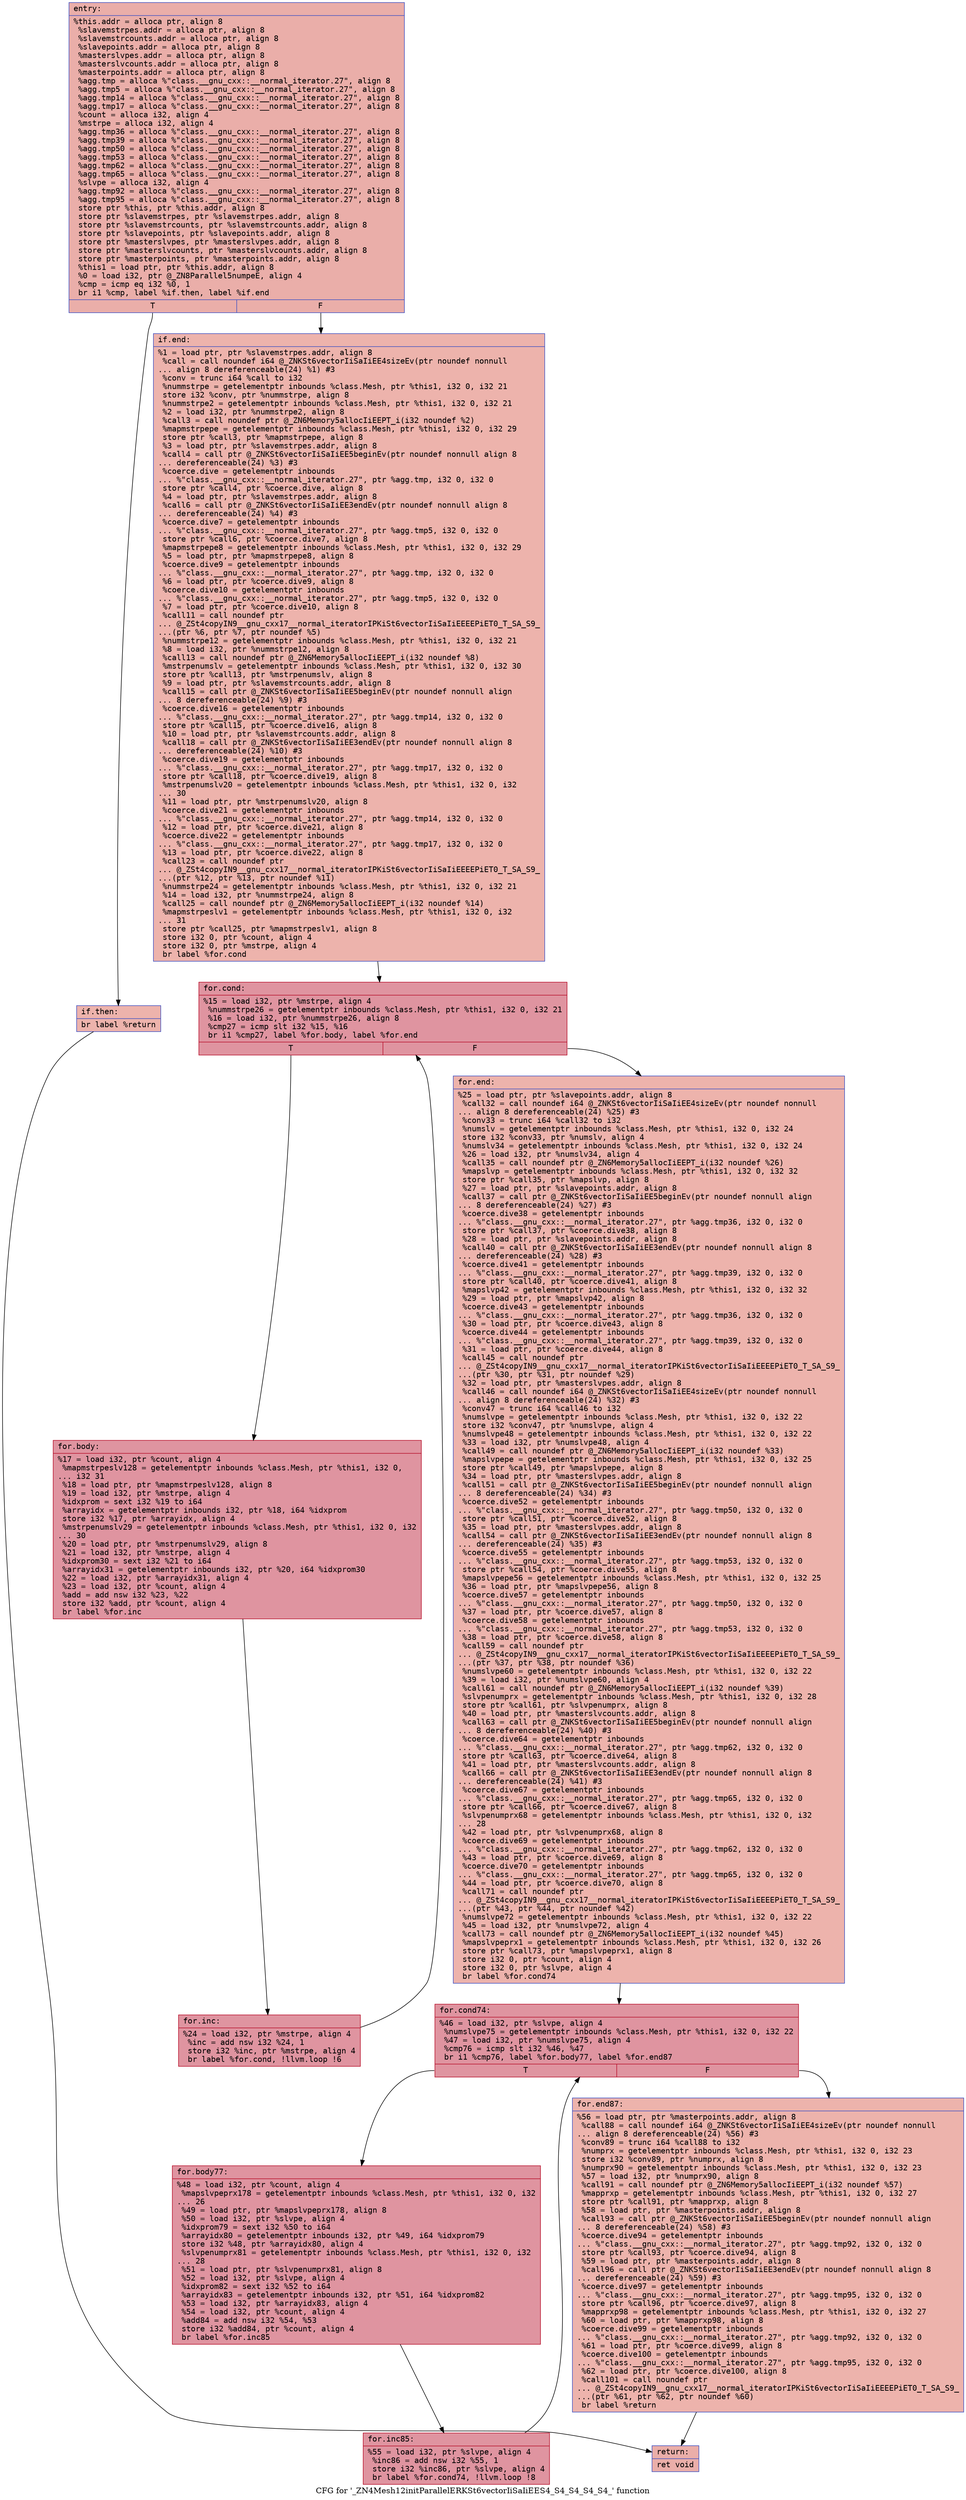 digraph "CFG for '_ZN4Mesh12initParallelERKSt6vectorIiSaIiEES4_S4_S4_S4_S4_' function" {
	label="CFG for '_ZN4Mesh12initParallelERKSt6vectorIiSaIiEES4_S4_S4_S4_S4_' function";

	Node0x56307d615db0 [shape=record,color="#3d50c3ff", style=filled, fillcolor="#d0473d70" fontname="Courier",label="{entry:\l|  %this.addr = alloca ptr, align 8\l  %slavemstrpes.addr = alloca ptr, align 8\l  %slavemstrcounts.addr = alloca ptr, align 8\l  %slavepoints.addr = alloca ptr, align 8\l  %masterslvpes.addr = alloca ptr, align 8\l  %masterslvcounts.addr = alloca ptr, align 8\l  %masterpoints.addr = alloca ptr, align 8\l  %agg.tmp = alloca %\"class.__gnu_cxx::__normal_iterator.27\", align 8\l  %agg.tmp5 = alloca %\"class.__gnu_cxx::__normal_iterator.27\", align 8\l  %agg.tmp14 = alloca %\"class.__gnu_cxx::__normal_iterator.27\", align 8\l  %agg.tmp17 = alloca %\"class.__gnu_cxx::__normal_iterator.27\", align 8\l  %count = alloca i32, align 4\l  %mstrpe = alloca i32, align 4\l  %agg.tmp36 = alloca %\"class.__gnu_cxx::__normal_iterator.27\", align 8\l  %agg.tmp39 = alloca %\"class.__gnu_cxx::__normal_iterator.27\", align 8\l  %agg.tmp50 = alloca %\"class.__gnu_cxx::__normal_iterator.27\", align 8\l  %agg.tmp53 = alloca %\"class.__gnu_cxx::__normal_iterator.27\", align 8\l  %agg.tmp62 = alloca %\"class.__gnu_cxx::__normal_iterator.27\", align 8\l  %agg.tmp65 = alloca %\"class.__gnu_cxx::__normal_iterator.27\", align 8\l  %slvpe = alloca i32, align 4\l  %agg.tmp92 = alloca %\"class.__gnu_cxx::__normal_iterator.27\", align 8\l  %agg.tmp95 = alloca %\"class.__gnu_cxx::__normal_iterator.27\", align 8\l  store ptr %this, ptr %this.addr, align 8\l  store ptr %slavemstrpes, ptr %slavemstrpes.addr, align 8\l  store ptr %slavemstrcounts, ptr %slavemstrcounts.addr, align 8\l  store ptr %slavepoints, ptr %slavepoints.addr, align 8\l  store ptr %masterslvpes, ptr %masterslvpes.addr, align 8\l  store ptr %masterslvcounts, ptr %masterslvcounts.addr, align 8\l  store ptr %masterpoints, ptr %masterpoints.addr, align 8\l  %this1 = load ptr, ptr %this.addr, align 8\l  %0 = load i32, ptr @_ZN8Parallel5numpeE, align 4\l  %cmp = icmp eq i32 %0, 1\l  br i1 %cmp, label %if.then, label %if.end\l|{<s0>T|<s1>F}}"];
	Node0x56307d615db0:s0 -> Node0x56307d615e90[tooltip="entry -> if.then\nProbability 50.00%" ];
	Node0x56307d615db0:s1 -> Node0x56307d617af0[tooltip="entry -> if.end\nProbability 50.00%" ];
	Node0x56307d615e90 [shape=record,color="#3d50c3ff", style=filled, fillcolor="#d6524470" fontname="Courier",label="{if.then:\l|  br label %return\l}"];
	Node0x56307d615e90 -> Node0x56307d617c10[tooltip="if.then -> return\nProbability 100.00%" ];
	Node0x56307d617af0 [shape=record,color="#3d50c3ff", style=filled, fillcolor="#d6524470" fontname="Courier",label="{if.end:\l|  %1 = load ptr, ptr %slavemstrpes.addr, align 8\l  %call = call noundef i64 @_ZNKSt6vectorIiSaIiEE4sizeEv(ptr noundef nonnull\l... align 8 dereferenceable(24) %1) #3\l  %conv = trunc i64 %call to i32\l  %nummstrpe = getelementptr inbounds %class.Mesh, ptr %this1, i32 0, i32 21\l  store i32 %conv, ptr %nummstrpe, align 8\l  %nummstrpe2 = getelementptr inbounds %class.Mesh, ptr %this1, i32 0, i32 21\l  %2 = load i32, ptr %nummstrpe2, align 8\l  %call3 = call noundef ptr @_ZN6Memory5allocIiEEPT_i(i32 noundef %2)\l  %mapmstrpepe = getelementptr inbounds %class.Mesh, ptr %this1, i32 0, i32 29\l  store ptr %call3, ptr %mapmstrpepe, align 8\l  %3 = load ptr, ptr %slavemstrpes.addr, align 8\l  %call4 = call ptr @_ZNKSt6vectorIiSaIiEE5beginEv(ptr noundef nonnull align 8\l... dereferenceable(24) %3) #3\l  %coerce.dive = getelementptr inbounds\l... %\"class.__gnu_cxx::__normal_iterator.27\", ptr %agg.tmp, i32 0, i32 0\l  store ptr %call4, ptr %coerce.dive, align 8\l  %4 = load ptr, ptr %slavemstrpes.addr, align 8\l  %call6 = call ptr @_ZNKSt6vectorIiSaIiEE3endEv(ptr noundef nonnull align 8\l... dereferenceable(24) %4) #3\l  %coerce.dive7 = getelementptr inbounds\l... %\"class.__gnu_cxx::__normal_iterator.27\", ptr %agg.tmp5, i32 0, i32 0\l  store ptr %call6, ptr %coerce.dive7, align 8\l  %mapmstrpepe8 = getelementptr inbounds %class.Mesh, ptr %this1, i32 0, i32 29\l  %5 = load ptr, ptr %mapmstrpepe8, align 8\l  %coerce.dive9 = getelementptr inbounds\l... %\"class.__gnu_cxx::__normal_iterator.27\", ptr %agg.tmp, i32 0, i32 0\l  %6 = load ptr, ptr %coerce.dive9, align 8\l  %coerce.dive10 = getelementptr inbounds\l... %\"class.__gnu_cxx::__normal_iterator.27\", ptr %agg.tmp5, i32 0, i32 0\l  %7 = load ptr, ptr %coerce.dive10, align 8\l  %call11 = call noundef ptr\l... @_ZSt4copyIN9__gnu_cxx17__normal_iteratorIPKiSt6vectorIiSaIiEEEEPiET0_T_SA_S9_\l...(ptr %6, ptr %7, ptr noundef %5)\l  %nummstrpe12 = getelementptr inbounds %class.Mesh, ptr %this1, i32 0, i32 21\l  %8 = load i32, ptr %nummstrpe12, align 8\l  %call13 = call noundef ptr @_ZN6Memory5allocIiEEPT_i(i32 noundef %8)\l  %mstrpenumslv = getelementptr inbounds %class.Mesh, ptr %this1, i32 0, i32 30\l  store ptr %call13, ptr %mstrpenumslv, align 8\l  %9 = load ptr, ptr %slavemstrcounts.addr, align 8\l  %call15 = call ptr @_ZNKSt6vectorIiSaIiEE5beginEv(ptr noundef nonnull align\l... 8 dereferenceable(24) %9) #3\l  %coerce.dive16 = getelementptr inbounds\l... %\"class.__gnu_cxx::__normal_iterator.27\", ptr %agg.tmp14, i32 0, i32 0\l  store ptr %call15, ptr %coerce.dive16, align 8\l  %10 = load ptr, ptr %slavemstrcounts.addr, align 8\l  %call18 = call ptr @_ZNKSt6vectorIiSaIiEE3endEv(ptr noundef nonnull align 8\l... dereferenceable(24) %10) #3\l  %coerce.dive19 = getelementptr inbounds\l... %\"class.__gnu_cxx::__normal_iterator.27\", ptr %agg.tmp17, i32 0, i32 0\l  store ptr %call18, ptr %coerce.dive19, align 8\l  %mstrpenumslv20 = getelementptr inbounds %class.Mesh, ptr %this1, i32 0, i32\l... 30\l  %11 = load ptr, ptr %mstrpenumslv20, align 8\l  %coerce.dive21 = getelementptr inbounds\l... %\"class.__gnu_cxx::__normal_iterator.27\", ptr %agg.tmp14, i32 0, i32 0\l  %12 = load ptr, ptr %coerce.dive21, align 8\l  %coerce.dive22 = getelementptr inbounds\l... %\"class.__gnu_cxx::__normal_iterator.27\", ptr %agg.tmp17, i32 0, i32 0\l  %13 = load ptr, ptr %coerce.dive22, align 8\l  %call23 = call noundef ptr\l... @_ZSt4copyIN9__gnu_cxx17__normal_iteratorIPKiSt6vectorIiSaIiEEEEPiET0_T_SA_S9_\l...(ptr %12, ptr %13, ptr noundef %11)\l  %nummstrpe24 = getelementptr inbounds %class.Mesh, ptr %this1, i32 0, i32 21\l  %14 = load i32, ptr %nummstrpe24, align 8\l  %call25 = call noundef ptr @_ZN6Memory5allocIiEEPT_i(i32 noundef %14)\l  %mapmstrpeslv1 = getelementptr inbounds %class.Mesh, ptr %this1, i32 0, i32\l... 31\l  store ptr %call25, ptr %mapmstrpeslv1, align 8\l  store i32 0, ptr %count, align 4\l  store i32 0, ptr %mstrpe, align 4\l  br label %for.cond\l}"];
	Node0x56307d617af0 -> Node0x56307d61aae0[tooltip="if.end -> for.cond\nProbability 100.00%" ];
	Node0x56307d61aae0 [shape=record,color="#b70d28ff", style=filled, fillcolor="#b70d2870" fontname="Courier",label="{for.cond:\l|  %15 = load i32, ptr %mstrpe, align 4\l  %nummstrpe26 = getelementptr inbounds %class.Mesh, ptr %this1, i32 0, i32 21\l  %16 = load i32, ptr %nummstrpe26, align 8\l  %cmp27 = icmp slt i32 %15, %16\l  br i1 %cmp27, label %for.body, label %for.end\l|{<s0>T|<s1>F}}"];
	Node0x56307d61aae0:s0 -> Node0x56307d61ae70[tooltip="for.cond -> for.body\nProbability 96.88%" ];
	Node0x56307d61aae0:s1 -> Node0x56307d61aef0[tooltip="for.cond -> for.end\nProbability 3.12%" ];
	Node0x56307d61ae70 [shape=record,color="#b70d28ff", style=filled, fillcolor="#b70d2870" fontname="Courier",label="{for.body:\l|  %17 = load i32, ptr %count, align 4\l  %mapmstrpeslv128 = getelementptr inbounds %class.Mesh, ptr %this1, i32 0,\l... i32 31\l  %18 = load ptr, ptr %mapmstrpeslv128, align 8\l  %19 = load i32, ptr %mstrpe, align 4\l  %idxprom = sext i32 %19 to i64\l  %arrayidx = getelementptr inbounds i32, ptr %18, i64 %idxprom\l  store i32 %17, ptr %arrayidx, align 4\l  %mstrpenumslv29 = getelementptr inbounds %class.Mesh, ptr %this1, i32 0, i32\l... 30\l  %20 = load ptr, ptr %mstrpenumslv29, align 8\l  %21 = load i32, ptr %mstrpe, align 4\l  %idxprom30 = sext i32 %21 to i64\l  %arrayidx31 = getelementptr inbounds i32, ptr %20, i64 %idxprom30\l  %22 = load i32, ptr %arrayidx31, align 4\l  %23 = load i32, ptr %count, align 4\l  %add = add nsw i32 %23, %22\l  store i32 %add, ptr %count, align 4\l  br label %for.inc\l}"];
	Node0x56307d61ae70 -> Node0x56307d61ba30[tooltip="for.body -> for.inc\nProbability 100.00%" ];
	Node0x56307d61ba30 [shape=record,color="#b70d28ff", style=filled, fillcolor="#b70d2870" fontname="Courier",label="{for.inc:\l|  %24 = load i32, ptr %mstrpe, align 4\l  %inc = add nsw i32 %24, 1\l  store i32 %inc, ptr %mstrpe, align 4\l  br label %for.cond, !llvm.loop !6\l}"];
	Node0x56307d61ba30 -> Node0x56307d61aae0[tooltip="for.inc -> for.cond\nProbability 100.00%" ];
	Node0x56307d61aef0 [shape=record,color="#3d50c3ff", style=filled, fillcolor="#d6524470" fontname="Courier",label="{for.end:\l|  %25 = load ptr, ptr %slavepoints.addr, align 8\l  %call32 = call noundef i64 @_ZNKSt6vectorIiSaIiEE4sizeEv(ptr noundef nonnull\l... align 8 dereferenceable(24) %25) #3\l  %conv33 = trunc i64 %call32 to i32\l  %numslv = getelementptr inbounds %class.Mesh, ptr %this1, i32 0, i32 24\l  store i32 %conv33, ptr %numslv, align 4\l  %numslv34 = getelementptr inbounds %class.Mesh, ptr %this1, i32 0, i32 24\l  %26 = load i32, ptr %numslv34, align 4\l  %call35 = call noundef ptr @_ZN6Memory5allocIiEEPT_i(i32 noundef %26)\l  %mapslvp = getelementptr inbounds %class.Mesh, ptr %this1, i32 0, i32 32\l  store ptr %call35, ptr %mapslvp, align 8\l  %27 = load ptr, ptr %slavepoints.addr, align 8\l  %call37 = call ptr @_ZNKSt6vectorIiSaIiEE5beginEv(ptr noundef nonnull align\l... 8 dereferenceable(24) %27) #3\l  %coerce.dive38 = getelementptr inbounds\l... %\"class.__gnu_cxx::__normal_iterator.27\", ptr %agg.tmp36, i32 0, i32 0\l  store ptr %call37, ptr %coerce.dive38, align 8\l  %28 = load ptr, ptr %slavepoints.addr, align 8\l  %call40 = call ptr @_ZNKSt6vectorIiSaIiEE3endEv(ptr noundef nonnull align 8\l... dereferenceable(24) %28) #3\l  %coerce.dive41 = getelementptr inbounds\l... %\"class.__gnu_cxx::__normal_iterator.27\", ptr %agg.tmp39, i32 0, i32 0\l  store ptr %call40, ptr %coerce.dive41, align 8\l  %mapslvp42 = getelementptr inbounds %class.Mesh, ptr %this1, i32 0, i32 32\l  %29 = load ptr, ptr %mapslvp42, align 8\l  %coerce.dive43 = getelementptr inbounds\l... %\"class.__gnu_cxx::__normal_iterator.27\", ptr %agg.tmp36, i32 0, i32 0\l  %30 = load ptr, ptr %coerce.dive43, align 8\l  %coerce.dive44 = getelementptr inbounds\l... %\"class.__gnu_cxx::__normal_iterator.27\", ptr %agg.tmp39, i32 0, i32 0\l  %31 = load ptr, ptr %coerce.dive44, align 8\l  %call45 = call noundef ptr\l... @_ZSt4copyIN9__gnu_cxx17__normal_iteratorIPKiSt6vectorIiSaIiEEEEPiET0_T_SA_S9_\l...(ptr %30, ptr %31, ptr noundef %29)\l  %32 = load ptr, ptr %masterslvpes.addr, align 8\l  %call46 = call noundef i64 @_ZNKSt6vectorIiSaIiEE4sizeEv(ptr noundef nonnull\l... align 8 dereferenceable(24) %32) #3\l  %conv47 = trunc i64 %call46 to i32\l  %numslvpe = getelementptr inbounds %class.Mesh, ptr %this1, i32 0, i32 22\l  store i32 %conv47, ptr %numslvpe, align 4\l  %numslvpe48 = getelementptr inbounds %class.Mesh, ptr %this1, i32 0, i32 22\l  %33 = load i32, ptr %numslvpe48, align 4\l  %call49 = call noundef ptr @_ZN6Memory5allocIiEEPT_i(i32 noundef %33)\l  %mapslvpepe = getelementptr inbounds %class.Mesh, ptr %this1, i32 0, i32 25\l  store ptr %call49, ptr %mapslvpepe, align 8\l  %34 = load ptr, ptr %masterslvpes.addr, align 8\l  %call51 = call ptr @_ZNKSt6vectorIiSaIiEE5beginEv(ptr noundef nonnull align\l... 8 dereferenceable(24) %34) #3\l  %coerce.dive52 = getelementptr inbounds\l... %\"class.__gnu_cxx::__normal_iterator.27\", ptr %agg.tmp50, i32 0, i32 0\l  store ptr %call51, ptr %coerce.dive52, align 8\l  %35 = load ptr, ptr %masterslvpes.addr, align 8\l  %call54 = call ptr @_ZNKSt6vectorIiSaIiEE3endEv(ptr noundef nonnull align 8\l... dereferenceable(24) %35) #3\l  %coerce.dive55 = getelementptr inbounds\l... %\"class.__gnu_cxx::__normal_iterator.27\", ptr %agg.tmp53, i32 0, i32 0\l  store ptr %call54, ptr %coerce.dive55, align 8\l  %mapslvpepe56 = getelementptr inbounds %class.Mesh, ptr %this1, i32 0, i32 25\l  %36 = load ptr, ptr %mapslvpepe56, align 8\l  %coerce.dive57 = getelementptr inbounds\l... %\"class.__gnu_cxx::__normal_iterator.27\", ptr %agg.tmp50, i32 0, i32 0\l  %37 = load ptr, ptr %coerce.dive57, align 8\l  %coerce.dive58 = getelementptr inbounds\l... %\"class.__gnu_cxx::__normal_iterator.27\", ptr %agg.tmp53, i32 0, i32 0\l  %38 = load ptr, ptr %coerce.dive58, align 8\l  %call59 = call noundef ptr\l... @_ZSt4copyIN9__gnu_cxx17__normal_iteratorIPKiSt6vectorIiSaIiEEEEPiET0_T_SA_S9_\l...(ptr %37, ptr %38, ptr noundef %36)\l  %numslvpe60 = getelementptr inbounds %class.Mesh, ptr %this1, i32 0, i32 22\l  %39 = load i32, ptr %numslvpe60, align 4\l  %call61 = call noundef ptr @_ZN6Memory5allocIiEEPT_i(i32 noundef %39)\l  %slvpenumprx = getelementptr inbounds %class.Mesh, ptr %this1, i32 0, i32 28\l  store ptr %call61, ptr %slvpenumprx, align 8\l  %40 = load ptr, ptr %masterslvcounts.addr, align 8\l  %call63 = call ptr @_ZNKSt6vectorIiSaIiEE5beginEv(ptr noundef nonnull align\l... 8 dereferenceable(24) %40) #3\l  %coerce.dive64 = getelementptr inbounds\l... %\"class.__gnu_cxx::__normal_iterator.27\", ptr %agg.tmp62, i32 0, i32 0\l  store ptr %call63, ptr %coerce.dive64, align 8\l  %41 = load ptr, ptr %masterslvcounts.addr, align 8\l  %call66 = call ptr @_ZNKSt6vectorIiSaIiEE3endEv(ptr noundef nonnull align 8\l... dereferenceable(24) %41) #3\l  %coerce.dive67 = getelementptr inbounds\l... %\"class.__gnu_cxx::__normal_iterator.27\", ptr %agg.tmp65, i32 0, i32 0\l  store ptr %call66, ptr %coerce.dive67, align 8\l  %slvpenumprx68 = getelementptr inbounds %class.Mesh, ptr %this1, i32 0, i32\l... 28\l  %42 = load ptr, ptr %slvpenumprx68, align 8\l  %coerce.dive69 = getelementptr inbounds\l... %\"class.__gnu_cxx::__normal_iterator.27\", ptr %agg.tmp62, i32 0, i32 0\l  %43 = load ptr, ptr %coerce.dive69, align 8\l  %coerce.dive70 = getelementptr inbounds\l... %\"class.__gnu_cxx::__normal_iterator.27\", ptr %agg.tmp65, i32 0, i32 0\l  %44 = load ptr, ptr %coerce.dive70, align 8\l  %call71 = call noundef ptr\l... @_ZSt4copyIN9__gnu_cxx17__normal_iteratorIPKiSt6vectorIiSaIiEEEEPiET0_T_SA_S9_\l...(ptr %43, ptr %44, ptr noundef %42)\l  %numslvpe72 = getelementptr inbounds %class.Mesh, ptr %this1, i32 0, i32 22\l  %45 = load i32, ptr %numslvpe72, align 4\l  %call73 = call noundef ptr @_ZN6Memory5allocIiEEPT_i(i32 noundef %45)\l  %mapslvpeprx1 = getelementptr inbounds %class.Mesh, ptr %this1, i32 0, i32 26\l  store ptr %call73, ptr %mapslvpeprx1, align 8\l  store i32 0, ptr %count, align 4\l  store i32 0, ptr %slvpe, align 4\l  br label %for.cond74\l}"];
	Node0x56307d61aef0 -> Node0x56307d620080[tooltip="for.end -> for.cond74\nProbability 100.00%" ];
	Node0x56307d620080 [shape=record,color="#b70d28ff", style=filled, fillcolor="#b70d2870" fontname="Courier",label="{for.cond74:\l|  %46 = load i32, ptr %slvpe, align 4\l  %numslvpe75 = getelementptr inbounds %class.Mesh, ptr %this1, i32 0, i32 22\l  %47 = load i32, ptr %numslvpe75, align 4\l  %cmp76 = icmp slt i32 %46, %47\l  br i1 %cmp76, label %for.body77, label %for.end87\l|{<s0>T|<s1>F}}"];
	Node0x56307d620080:s0 -> Node0x56307d620c20[tooltip="for.cond74 -> for.body77\nProbability 96.88%" ];
	Node0x56307d620080:s1 -> Node0x56307d620ca0[tooltip="for.cond74 -> for.end87\nProbability 3.12%" ];
	Node0x56307d620c20 [shape=record,color="#b70d28ff", style=filled, fillcolor="#b70d2870" fontname="Courier",label="{for.body77:\l|  %48 = load i32, ptr %count, align 4\l  %mapslvpeprx178 = getelementptr inbounds %class.Mesh, ptr %this1, i32 0, i32\l... 26\l  %49 = load ptr, ptr %mapslvpeprx178, align 8\l  %50 = load i32, ptr %slvpe, align 4\l  %idxprom79 = sext i32 %50 to i64\l  %arrayidx80 = getelementptr inbounds i32, ptr %49, i64 %idxprom79\l  store i32 %48, ptr %arrayidx80, align 4\l  %slvpenumprx81 = getelementptr inbounds %class.Mesh, ptr %this1, i32 0, i32\l... 28\l  %51 = load ptr, ptr %slvpenumprx81, align 8\l  %52 = load i32, ptr %slvpe, align 4\l  %idxprom82 = sext i32 %52 to i64\l  %arrayidx83 = getelementptr inbounds i32, ptr %51, i64 %idxprom82\l  %53 = load i32, ptr %arrayidx83, align 4\l  %54 = load i32, ptr %count, align 4\l  %add84 = add nsw i32 %54, %53\l  store i32 %add84, ptr %count, align 4\l  br label %for.inc85\l}"];
	Node0x56307d620c20 -> Node0x56307d621800[tooltip="for.body77 -> for.inc85\nProbability 100.00%" ];
	Node0x56307d621800 [shape=record,color="#b70d28ff", style=filled, fillcolor="#b70d2870" fontname="Courier",label="{for.inc85:\l|  %55 = load i32, ptr %slvpe, align 4\l  %inc86 = add nsw i32 %55, 1\l  store i32 %inc86, ptr %slvpe, align 4\l  br label %for.cond74, !llvm.loop !8\l}"];
	Node0x56307d621800 -> Node0x56307d620080[tooltip="for.inc85 -> for.cond74\nProbability 100.00%" ];
	Node0x56307d620ca0 [shape=record,color="#3d50c3ff", style=filled, fillcolor="#d6524470" fontname="Courier",label="{for.end87:\l|  %56 = load ptr, ptr %masterpoints.addr, align 8\l  %call88 = call noundef i64 @_ZNKSt6vectorIiSaIiEE4sizeEv(ptr noundef nonnull\l... align 8 dereferenceable(24) %56) #3\l  %conv89 = trunc i64 %call88 to i32\l  %numprx = getelementptr inbounds %class.Mesh, ptr %this1, i32 0, i32 23\l  store i32 %conv89, ptr %numprx, align 8\l  %numprx90 = getelementptr inbounds %class.Mesh, ptr %this1, i32 0, i32 23\l  %57 = load i32, ptr %numprx90, align 8\l  %call91 = call noundef ptr @_ZN6Memory5allocIiEEPT_i(i32 noundef %57)\l  %mapprxp = getelementptr inbounds %class.Mesh, ptr %this1, i32 0, i32 27\l  store ptr %call91, ptr %mapprxp, align 8\l  %58 = load ptr, ptr %masterpoints.addr, align 8\l  %call93 = call ptr @_ZNKSt6vectorIiSaIiEE5beginEv(ptr noundef nonnull align\l... 8 dereferenceable(24) %58) #3\l  %coerce.dive94 = getelementptr inbounds\l... %\"class.__gnu_cxx::__normal_iterator.27\", ptr %agg.tmp92, i32 0, i32 0\l  store ptr %call93, ptr %coerce.dive94, align 8\l  %59 = load ptr, ptr %masterpoints.addr, align 8\l  %call96 = call ptr @_ZNKSt6vectorIiSaIiEE3endEv(ptr noundef nonnull align 8\l... dereferenceable(24) %59) #3\l  %coerce.dive97 = getelementptr inbounds\l... %\"class.__gnu_cxx::__normal_iterator.27\", ptr %agg.tmp95, i32 0, i32 0\l  store ptr %call96, ptr %coerce.dive97, align 8\l  %mapprxp98 = getelementptr inbounds %class.Mesh, ptr %this1, i32 0, i32 27\l  %60 = load ptr, ptr %mapprxp98, align 8\l  %coerce.dive99 = getelementptr inbounds\l... %\"class.__gnu_cxx::__normal_iterator.27\", ptr %agg.tmp92, i32 0, i32 0\l  %61 = load ptr, ptr %coerce.dive99, align 8\l  %coerce.dive100 = getelementptr inbounds\l... %\"class.__gnu_cxx::__normal_iterator.27\", ptr %agg.tmp95, i32 0, i32 0\l  %62 = load ptr, ptr %coerce.dive100, align 8\l  %call101 = call noundef ptr\l... @_ZSt4copyIN9__gnu_cxx17__normal_iteratorIPKiSt6vectorIiSaIiEEEEPiET0_T_SA_S9_\l...(ptr %61, ptr %62, ptr noundef %60)\l  br label %return\l}"];
	Node0x56307d620ca0 -> Node0x56307d617c10[tooltip="for.end87 -> return\nProbability 100.00%" ];
	Node0x56307d617c10 [shape=record,color="#3d50c3ff", style=filled, fillcolor="#d0473d70" fontname="Courier",label="{return:\l|  ret void\l}"];
}
